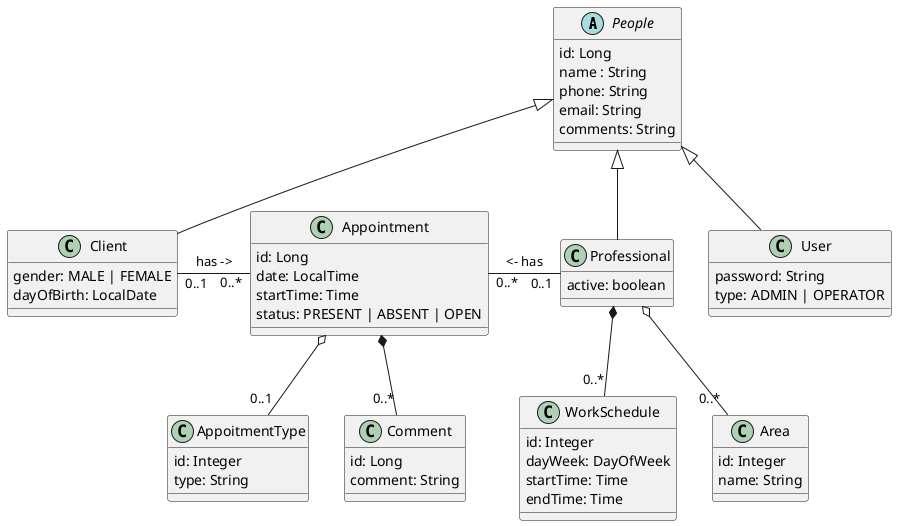 @startuml "Modelo conceitual"

abstract class People {
    id: Long
    name : String
    phone: String
    email: String
    comments: String
}

class Professional {
    active: boolean    
}

class Client {
    gender: MALE | FEMALE
    dayOfBirth: LocalDate
}


'private or health insurance
class AppoitmentType {
    id: Integer
    type: String
}

class Comment {
    id: Long
    comment: String
}
class WorkSchedule {
    id: Integer
    dayWeek: DayOfWeek
    startTime: Time
    endTime: Time
}

class Area {
    id: Integer
    name: String
}

class Appointment {
    id: Long
    date: LocalTime
    startTime: Time
    status: PRESENT | ABSENT | OPEN
}


class User {
    password: String
    type: ADMIN | OPERATOR

}

People              <|--            Client
People              <|--            Professional
People              <|--            User
Professional        o--     "0..*"  Area
Professional        *--     "0..*"  WorkSchedule
Appointment         o--     "0..1"  AppoitmentType
Appointment "0..*"  -l-     "0..1"  Client            : has ->
Appointment "0..*"  -r-     "0..1"  Professional      : <- has  
Appointment         *--     "0..*"  Comment           




@enduml